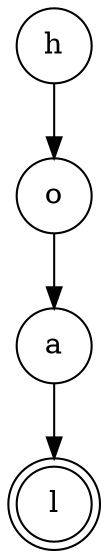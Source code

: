 digraph {   
    node [shape = doublecircle, color = black] l ;
    node [shape = circle];
    node [color= black];
    h -> o -> a -> l;	
}